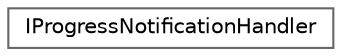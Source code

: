 digraph "Graphical Class Hierarchy"
{
 // INTERACTIVE_SVG=YES
 // LATEX_PDF_SIZE
  bgcolor="transparent";
  edge [fontname=Helvetica,fontsize=10,labelfontname=Helvetica,labelfontsize=10];
  node [fontname=Helvetica,fontsize=10,shape=box,height=0.2,width=0.4];
  rankdir="LR";
  Node0 [id="Node000000",label="IProgressNotificationHandler",height=0.2,width=0.4,color="grey40", fillcolor="white", style="filled",URL="$d7/d23/classIProgressNotificationHandler.html",tooltip="Base class for any handlers that display progress bars for progres notifications."];
}
